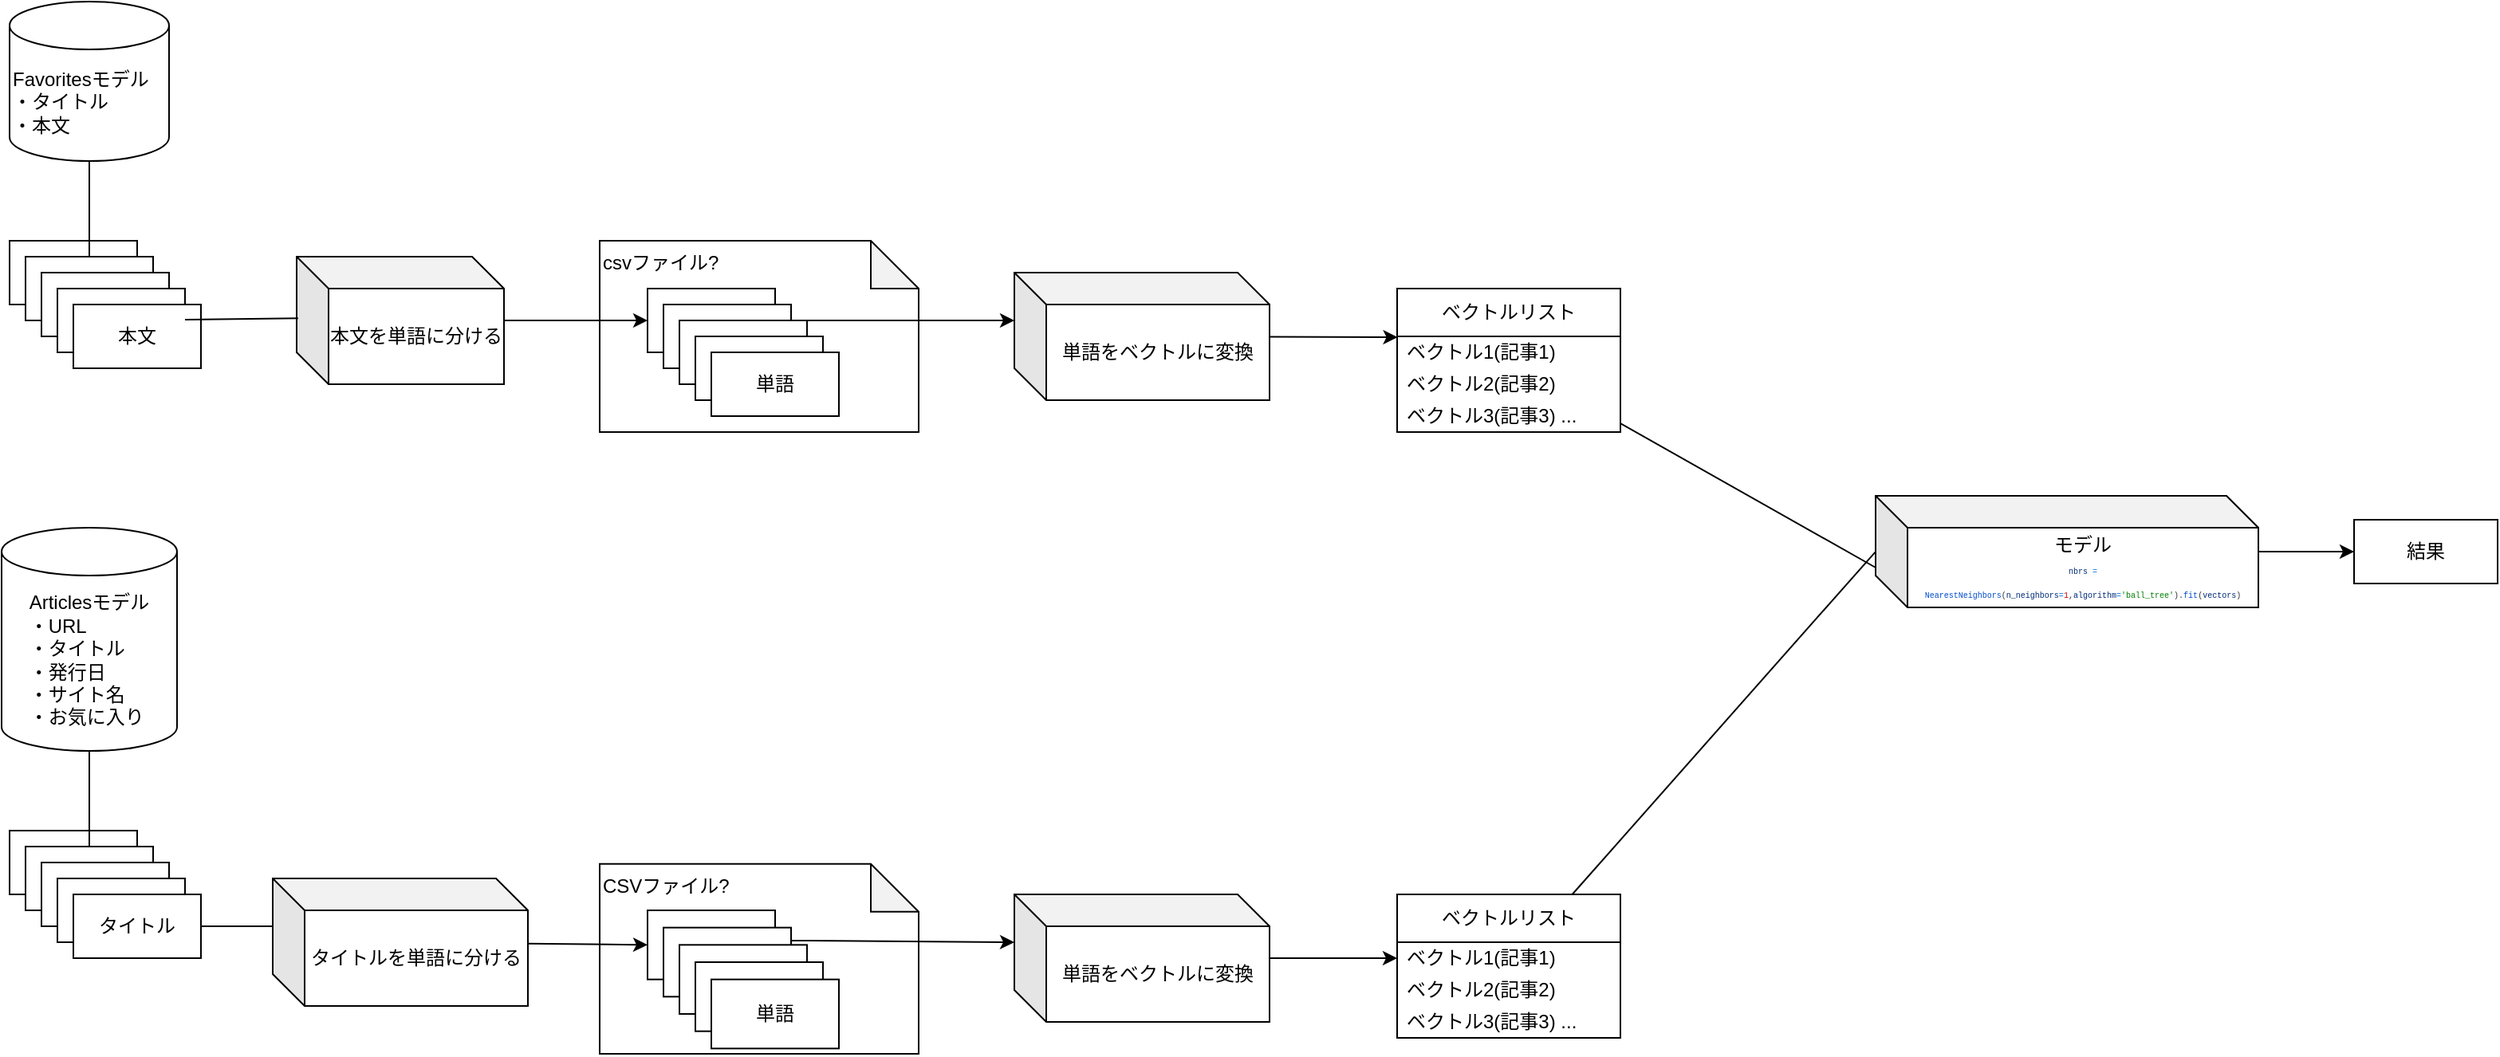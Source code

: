 <mxfile>
    <diagram id="BmTj1LnInvVcmn4ehkUF" name="フロー">
        <mxGraphModel dx="1166" dy="1822" grid="1" gridSize="10" guides="1" tooltips="1" connect="1" arrows="1" fold="1" page="1" pageScale="1" pageWidth="827" pageHeight="1169" math="0" shadow="0">
            <root>
                <mxCell id="0"/>
                <mxCell id="1" parent="0"/>
                <mxCell id="27" value="csvファイル?" style="shape=note;whiteSpace=wrap;html=1;backgroundOutline=1;darkOpacity=0.05;strokeColor=default;fillColor=#FFFFFF;align=left;verticalAlign=top;" parent="1" vertex="1">
                    <mxGeometry x="500" y="70" width="200" height="120" as="geometry"/>
                </mxCell>
                <mxCell id="2" value="Favoritesモデル&lt;br&gt;・タイトル&lt;br&gt;・本文" style="shape=cylinder3;whiteSpace=wrap;html=1;boundedLbl=1;backgroundOutline=1;size=15;align=left;" parent="1" vertex="1">
                    <mxGeometry x="130" y="-80" width="100" height="100" as="geometry"/>
                </mxCell>
                <mxCell id="9" value="" style="group" parent="1" vertex="1" connectable="0">
                    <mxGeometry x="130" y="70" width="160" height="100" as="geometry"/>
                </mxCell>
                <mxCell id="3" value="本文" style="rounded=0;whiteSpace=wrap;html=1;" parent="9" vertex="1">
                    <mxGeometry width="80" height="40" as="geometry"/>
                </mxCell>
                <mxCell id="5" value="本文" style="rounded=0;whiteSpace=wrap;html=1;" parent="9" vertex="1">
                    <mxGeometry x="10" y="10" width="80" height="40" as="geometry"/>
                </mxCell>
                <mxCell id="6" value="本文" style="rounded=0;whiteSpace=wrap;html=1;" parent="9" vertex="1">
                    <mxGeometry x="20" y="20" width="80" height="40" as="geometry"/>
                </mxCell>
                <mxCell id="7" value="本文" style="rounded=0;whiteSpace=wrap;html=1;" parent="9" vertex="1">
                    <mxGeometry x="30" y="30" width="80" height="40" as="geometry"/>
                </mxCell>
                <mxCell id="8" value="本文" style="rounded=0;whiteSpace=wrap;html=1;" parent="9" vertex="1">
                    <mxGeometry x="40" y="40" width="80" height="40" as="geometry"/>
                </mxCell>
                <mxCell id="21" style="edgeStyle=none;html=1;entryX=0.5;entryY=1;entryDx=0;entryDy=0;entryPerimeter=0;endArrow=none;endFill=0;" parent="1" source="5" target="2" edge="1">
                    <mxGeometry relative="1" as="geometry"/>
                </mxCell>
                <mxCell id="25" style="edgeStyle=none;html=1;entryX=0;entryY=0.5;entryDx=0;entryDy=0;endArrow=classic;endFill=1;" parent="1" source="22" target="97" edge="1">
                    <mxGeometry relative="1" as="geometry">
                        <mxPoint x="525" y="120" as="targetPoint"/>
                    </mxGeometry>
                </mxCell>
                <mxCell id="22" value="本文を単語に分ける" style="shape=cube;whiteSpace=wrap;html=1;boundedLbl=1;backgroundOutline=1;darkOpacity=0.05;darkOpacity2=0.1;strokeColor=default;fillColor=#FFFFFF;" parent="1" vertex="1">
                    <mxGeometry x="310" y="80" width="130" height="80" as="geometry"/>
                </mxCell>
                <mxCell id="24" style="edgeStyle=none;html=1;endArrow=none;endFill=0;entryX=0.007;entryY=0.483;entryDx=0;entryDy=0;entryPerimeter=0;" parent="1" source="7" target="22" edge="1">
                    <mxGeometry relative="1" as="geometry">
                        <mxPoint x="270" y="120" as="targetPoint"/>
                    </mxGeometry>
                </mxCell>
                <mxCell id="52" style="edgeStyle=none;html=1;entryX=0;entryY=0;entryDx=0;entryDy=30;entryPerimeter=0;endArrow=classic;endFill=1;exitX=1;exitY=0;exitDx=0;exitDy=0;" parent="1" source="99" target="51" edge="1">
                    <mxGeometry relative="1" as="geometry">
                        <mxPoint x="665" y="120" as="sourcePoint"/>
                    </mxGeometry>
                </mxCell>
                <mxCell id="109" style="edgeStyle=none;html=1;entryX=0;entryY=0;entryDx=0;entryDy=45;entryPerimeter=0;endArrow=none;endFill=0;" parent="1" source="47" target="108" edge="1">
                    <mxGeometry relative="1" as="geometry"/>
                </mxCell>
                <mxCell id="47" value="ベクトルリスト" style="swimlane;fontStyle=0;childLayout=stackLayout;horizontal=1;startSize=30;horizontalStack=0;resizeParent=1;resizeParentMax=0;resizeLast=0;collapsible=1;marginBottom=0;whiteSpace=wrap;html=1;strokeColor=default;fillColor=#FFFFFF;" parent="1" vertex="1">
                    <mxGeometry x="1000" y="100" width="140" height="90" as="geometry"/>
                </mxCell>
                <mxCell id="48" value="ベクトル1(記事1)" style="text;strokeColor=none;fillColor=none;align=left;verticalAlign=middle;spacingLeft=4;spacingRight=4;overflow=hidden;points=[[0,0.5],[1,0.5]];portConstraint=eastwest;rotatable=0;whiteSpace=wrap;html=1;" parent="47" vertex="1">
                    <mxGeometry y="30" width="140" height="20" as="geometry"/>
                </mxCell>
                <mxCell id="49" value="ベクトル2(記事2)" style="text;strokeColor=none;fillColor=none;align=left;verticalAlign=middle;spacingLeft=4;spacingRight=4;overflow=hidden;points=[[0,0.5],[1,0.5]];portConstraint=eastwest;rotatable=0;whiteSpace=wrap;html=1;" parent="47" vertex="1">
                    <mxGeometry y="50" width="140" height="20" as="geometry"/>
                </mxCell>
                <mxCell id="50" value="ベクトル3(記事3) ..." style="text;strokeColor=none;fillColor=none;align=left;verticalAlign=middle;spacingLeft=4;spacingRight=4;overflow=hidden;points=[[0,0.5],[1,0.5]];portConstraint=eastwest;rotatable=0;whiteSpace=wrap;html=1;" parent="47" vertex="1">
                    <mxGeometry y="70" width="140" height="20" as="geometry"/>
                </mxCell>
                <mxCell id="53" style="edgeStyle=none;html=1;entryX=0.002;entryY=0.026;entryDx=0;entryDy=0;entryPerimeter=0;endArrow=classic;endFill=1;" parent="1" source="51" target="48" edge="1">
                    <mxGeometry relative="1" as="geometry"/>
                </mxCell>
                <mxCell id="51" value="単語をベクトルに変換" style="shape=cube;whiteSpace=wrap;html=1;boundedLbl=1;backgroundOutline=1;darkOpacity=0.05;darkOpacity2=0.1;strokeColor=default;fillColor=#FFFFFF;" parent="1" vertex="1">
                    <mxGeometry x="760" y="90" width="160" height="80" as="geometry"/>
                </mxCell>
                <mxCell id="55" value="Articlesモデル&lt;br style=&quot;border-color: var(--border-color);&quot;&gt;&lt;div style=&quot;text-align: left;&quot;&gt;&lt;span style=&quot;background-color: initial;&quot;&gt;・URL&lt;/span&gt;&lt;/div&gt;&lt;div style=&quot;text-align: left;&quot;&gt;&lt;span style=&quot;background-color: initial;&quot;&gt;・タイトル&lt;/span&gt;&lt;/div&gt;&lt;div style=&quot;text-align: left;&quot;&gt;&lt;span style=&quot;background-color: initial;&quot;&gt;・発行日&lt;/span&gt;&lt;/div&gt;&lt;div style=&quot;text-align: left;&quot;&gt;&lt;span style=&quot;background-color: initial;&quot;&gt;・サイト名&lt;/span&gt;&lt;/div&gt;&lt;div style=&quot;text-align: left;&quot;&gt;&lt;span style=&quot;background-color: initial;&quot;&gt;・お気に入り&lt;/span&gt;&lt;/div&gt;" style="shape=cylinder3;whiteSpace=wrap;html=1;boundedLbl=1;backgroundOutline=1;size=15;strokeColor=default;fillColor=#FFFFFF;" parent="1" vertex="1">
                    <mxGeometry x="125" y="250" width="110" height="140" as="geometry"/>
                </mxCell>
                <mxCell id="56" value="タイトル" style="rounded=0;whiteSpace=wrap;html=1;strokeColor=default;fillColor=#FFFFFF;" parent="1" vertex="1">
                    <mxGeometry x="130" y="440" width="80" height="40" as="geometry"/>
                </mxCell>
                <mxCell id="62" style="edgeStyle=none;html=1;entryX=0.5;entryY=1;entryDx=0;entryDy=0;entryPerimeter=0;endArrow=none;endFill=0;" parent="1" source="57" target="55" edge="1">
                    <mxGeometry relative="1" as="geometry"/>
                </mxCell>
                <mxCell id="57" value="タイトル" style="rounded=0;whiteSpace=wrap;html=1;strokeColor=default;fillColor=#FFFFFF;" parent="1" vertex="1">
                    <mxGeometry x="140" y="450" width="80" height="40" as="geometry"/>
                </mxCell>
                <mxCell id="59" value="タイトル" style="rounded=0;whiteSpace=wrap;html=1;strokeColor=default;fillColor=#FFFFFF;" parent="1" vertex="1">
                    <mxGeometry x="150" y="460" width="80" height="40" as="geometry"/>
                </mxCell>
                <mxCell id="60" value="タイトル" style="rounded=0;whiteSpace=wrap;html=1;strokeColor=default;fillColor=#FFFFFF;" parent="1" vertex="1">
                    <mxGeometry x="160" y="470" width="80" height="40" as="geometry"/>
                </mxCell>
                <mxCell id="91" style="edgeStyle=none;html=1;entryX=0;entryY=0;entryDx=0;entryDy=30;entryPerimeter=0;endArrow=none;endFill=0;" parent="1" source="61" target="63" edge="1">
                    <mxGeometry relative="1" as="geometry"/>
                </mxCell>
                <mxCell id="61" value="タイトル" style="rounded=0;whiteSpace=wrap;html=1;strokeColor=default;fillColor=#FFFFFF;" parent="1" vertex="1">
                    <mxGeometry x="170" y="480" width="80" height="40" as="geometry"/>
                </mxCell>
                <mxCell id="63" value="タイトルを単語に分ける" style="shape=cube;whiteSpace=wrap;html=1;boundedLbl=1;backgroundOutline=1;darkOpacity=0.05;darkOpacity2=0.1;strokeColor=default;fillColor=#FFFFFF;" parent="1" vertex="1">
                    <mxGeometry x="295" y="470" width="160" height="80" as="geometry"/>
                </mxCell>
                <mxCell id="96" style="edgeStyle=none;html=1;entryX=0;entryY=0.5;entryDx=0;entryDy=0;endArrow=classic;endFill=1;" parent="1" source="85" target="87" edge="1">
                    <mxGeometry relative="1" as="geometry"/>
                </mxCell>
                <mxCell id="85" value="単語をベクトルに変換" style="shape=cube;whiteSpace=wrap;html=1;boundedLbl=1;backgroundOutline=1;darkOpacity=0.05;darkOpacity2=0.1;strokeColor=default;fillColor=#FFFFFF;" parent="1" vertex="1">
                    <mxGeometry x="760" y="480" width="160" height="80" as="geometry"/>
                </mxCell>
                <mxCell id="110" style="edgeStyle=none;html=1;entryX=-0.001;entryY=0.504;entryDx=0;entryDy=0;entryPerimeter=0;endArrow=none;endFill=0;" parent="1" source="86" target="108" edge="1">
                    <mxGeometry relative="1" as="geometry"/>
                </mxCell>
                <mxCell id="86" value="ベクトルリスト" style="swimlane;fontStyle=0;childLayout=stackLayout;horizontal=1;startSize=30;horizontalStack=0;resizeParent=1;resizeParentMax=0;resizeLast=0;collapsible=1;marginBottom=0;whiteSpace=wrap;html=1;strokeColor=default;fillColor=#FFFFFF;" parent="1" vertex="1">
                    <mxGeometry x="1000" y="480" width="140" height="90" as="geometry"/>
                </mxCell>
                <mxCell id="87" value="ベクトル1(記事1)" style="text;strokeColor=none;fillColor=none;align=left;verticalAlign=middle;spacingLeft=4;spacingRight=4;overflow=hidden;points=[[0,0.5],[1,0.5]];portConstraint=eastwest;rotatable=0;whiteSpace=wrap;html=1;" parent="86" vertex="1">
                    <mxGeometry y="30" width="140" height="20" as="geometry"/>
                </mxCell>
                <mxCell id="88" value="ベクトル2(記事2)" style="text;strokeColor=none;fillColor=none;align=left;verticalAlign=middle;spacingLeft=4;spacingRight=4;overflow=hidden;points=[[0,0.5],[1,0.5]];portConstraint=eastwest;rotatable=0;whiteSpace=wrap;html=1;" parent="86" vertex="1">
                    <mxGeometry y="50" width="140" height="20" as="geometry"/>
                </mxCell>
                <mxCell id="89" value="ベクトル3(記事3) ..." style="text;strokeColor=none;fillColor=none;align=left;verticalAlign=middle;spacingLeft=4;spacingRight=4;overflow=hidden;points=[[0,0.5],[1,0.5]];portConstraint=eastwest;rotatable=0;whiteSpace=wrap;html=1;" parent="86" vertex="1">
                    <mxGeometry y="70" width="140" height="20" as="geometry"/>
                </mxCell>
                <mxCell id="90" value="" style="group" parent="1" vertex="1" connectable="0">
                    <mxGeometry x="500" y="450" width="200" height="130" as="geometry"/>
                </mxCell>
                <mxCell id="64" value="CSVファイル?" style="shape=note;whiteSpace=wrap;html=1;backgroundOutline=1;darkOpacity=0.05;strokeColor=default;fillColor=#FFFFFF;align=left;verticalAlign=top;" parent="90" vertex="1">
                    <mxGeometry y="10.833" width="200" height="119.167" as="geometry"/>
                </mxCell>
                <mxCell id="102" value="タイトル" style="rounded=0;whiteSpace=wrap;html=1;strokeColor=default;fillColor=#FFFFFF;" parent="90" vertex="1">
                    <mxGeometry x="30" y="40.003" width="80" height="43.333" as="geometry"/>
                </mxCell>
                <mxCell id="103" value="タイトル" style="rounded=0;whiteSpace=wrap;html=1;strokeColor=default;fillColor=#FFFFFF;" parent="90" vertex="1">
                    <mxGeometry x="40" y="50.837" width="80" height="43.333" as="geometry"/>
                </mxCell>
                <mxCell id="104" value="タイトル" style="rounded=0;whiteSpace=wrap;html=1;strokeColor=default;fillColor=#FFFFFF;" parent="90" vertex="1">
                    <mxGeometry x="50" y="61.67" width="80" height="43.333" as="geometry"/>
                </mxCell>
                <mxCell id="105" value="タイトル" style="rounded=0;whiteSpace=wrap;html=1;strokeColor=default;fillColor=#FFFFFF;" parent="90" vertex="1">
                    <mxGeometry x="60" y="72.503" width="80" height="43.333" as="geometry"/>
                </mxCell>
                <mxCell id="106" value="単語" style="rounded=0;whiteSpace=wrap;html=1;strokeColor=default;fillColor=#FFFFFF;" parent="90" vertex="1">
                    <mxGeometry x="70" y="83.337" width="80" height="43.333" as="geometry"/>
                </mxCell>
                <mxCell id="92" style="edgeStyle=none;html=1;entryX=0;entryY=0.5;entryDx=0;entryDy=0;endArrow=classic;endFill=1;" parent="1" source="63" target="102" edge="1">
                    <mxGeometry relative="1" as="geometry">
                        <mxPoint x="525.0" y="507.5" as="targetPoint"/>
                    </mxGeometry>
                </mxCell>
                <mxCell id="95" style="edgeStyle=none;html=1;entryX=0;entryY=0;entryDx=0;entryDy=30;entryPerimeter=0;endArrow=classic;endFill=1;exitX=1.001;exitY=0.187;exitDx=0;exitDy=0;exitPerimeter=0;" parent="1" source="103" target="85" edge="1">
                    <mxGeometry relative="1" as="geometry">
                        <mxPoint x="665" y="508.021" as="sourcePoint"/>
                    </mxGeometry>
                </mxCell>
                <mxCell id="97" value="本文" style="rounded=0;whiteSpace=wrap;html=1;" parent="1" vertex="1">
                    <mxGeometry x="530" y="100" width="80" height="40" as="geometry"/>
                </mxCell>
                <mxCell id="98" value="本文" style="rounded=0;whiteSpace=wrap;html=1;" parent="1" vertex="1">
                    <mxGeometry x="540" y="110" width="80" height="40" as="geometry"/>
                </mxCell>
                <mxCell id="99" value="本文" style="rounded=0;whiteSpace=wrap;html=1;" parent="1" vertex="1">
                    <mxGeometry x="550" y="120" width="80" height="40" as="geometry"/>
                </mxCell>
                <mxCell id="100" value="本文" style="rounded=0;whiteSpace=wrap;html=1;" parent="1" vertex="1">
                    <mxGeometry x="560" y="130" width="80" height="40" as="geometry"/>
                </mxCell>
                <mxCell id="101" value="単語" style="rounded=0;whiteSpace=wrap;html=1;" parent="1" vertex="1">
                    <mxGeometry x="570" y="140" width="80" height="40" as="geometry"/>
                </mxCell>
                <mxCell id="112" style="edgeStyle=none;html=1;entryX=0;entryY=0.5;entryDx=0;entryDy=0;endArrow=none;endFill=0;" parent="1" source="108" target="111" edge="1">
                    <mxGeometry relative="1" as="geometry"/>
                </mxCell>
                <mxCell id="108" value="モデル&lt;br&gt;&lt;font style=&quot;font-size: 5px;&quot;&gt;&lt;span style=&quot;margin: 0px; padding: 0px; border: 0px; outline: 0px; vertical-align: baseline; font-family: Monaco, MonacoRegular, &amp;quot;Courier New&amp;quot;, monospace; height: inherit; text-align: left; background-color: rgb(253, 253, 253); line-height: inherit !important; color: rgb(0, 45, 122) !important;&quot; class=&quot;crayon-v&quot;&gt;nbrs&lt;/span&gt;&lt;span style=&quot;margin: 0px; padding: 0px; border: 0px; outline: 0px; vertical-align: baseline; font-family: Monaco, MonacoRegular, &amp;quot;Courier New&amp;quot;, monospace; height: inherit; text-align: left; background-color: rgb(253, 253, 253); line-height: inherit !important; color: rgb(0, 111, 224) !important;&quot; class=&quot;crayon-h&quot;&gt; &lt;/span&gt;&lt;span style=&quot;margin: 0px; padding: 0px; border: 0px; outline: 0px; vertical-align: baseline; font-family: Monaco, MonacoRegular, &amp;quot;Courier New&amp;quot;, monospace; height: inherit; text-align: left; background-color: rgb(253, 253, 253); line-height: inherit !important; color: rgb(0, 111, 224) !important;&quot; class=&quot;crayon-o&quot;&gt;=&lt;/span&gt;&lt;span style=&quot;margin: 0px; padding: 0px; border: 0px; outline: 0px; vertical-align: baseline; font-family: Monaco, MonacoRegular, &amp;quot;Courier New&amp;quot;, monospace; height: inherit; text-align: left; background-color: rgb(253, 253, 253); line-height: inherit !important; color: rgb(0, 111, 224) !important;&quot; class=&quot;crayon-h&quot;&gt; &lt;/span&gt;&lt;span style=&quot;margin: 0px; padding: 0px; border: 0px; outline: 0px; vertical-align: baseline; font-family: Monaco, MonacoRegular, &amp;quot;Courier New&amp;quot;, monospace; height: inherit; text-align: left; background-color: rgb(253, 253, 253); line-height: inherit !important; color: rgb(0, 78, 208) !important;&quot; class=&quot;crayon-e&quot;&gt;NearestNeighbors&lt;/span&gt;&lt;span style=&quot;margin: 0px; padding: 0px; border: 0px; outline: 0px; vertical-align: baseline; font-family: Monaco, MonacoRegular, &amp;quot;Courier New&amp;quot;, monospace; height: inherit; text-align: left; background-color: rgb(253, 253, 253); line-height: inherit !important; color: rgb(51, 51, 51) !important;&quot; class=&quot;crayon-sy&quot;&gt;(&lt;/span&gt;&lt;span style=&quot;margin: 0px; padding: 0px; border: 0px; outline: 0px; vertical-align: baseline; font-family: Monaco, MonacoRegular, &amp;quot;Courier New&amp;quot;, monospace; height: inherit; text-align: left; background-color: rgb(253, 253, 253); line-height: inherit !important; color: rgb(0, 45, 122) !important;&quot; class=&quot;crayon-v&quot;&gt;n_neighbors&lt;/span&gt;&lt;span style=&quot;margin: 0px; padding: 0px; border: 0px; outline: 0px; vertical-align: baseline; font-family: Monaco, MonacoRegular, &amp;quot;Courier New&amp;quot;, monospace; height: inherit; text-align: left; background-color: rgb(253, 253, 253); line-height: inherit !important; color: rgb(0, 111, 224) !important;&quot; class=&quot;crayon-o&quot;&gt;=&lt;/span&gt;&lt;span style=&quot;margin: 0px; padding: 0px; border: 0px; outline: 0px; vertical-align: baseline; font-family: Monaco, MonacoRegular, &amp;quot;Courier New&amp;quot;, monospace; height: inherit; text-align: left; background-color: rgb(253, 253, 253); line-height: inherit !important; color: rgb(206, 0, 0) !important;&quot; class=&quot;crayon-cn&quot;&gt;1&lt;/span&gt;&lt;span style=&quot;margin: 0px; padding: 0px; border: 0px; outline: 0px; vertical-align: baseline; font-family: Monaco, MonacoRegular, &amp;quot;Courier New&amp;quot;, monospace; height: inherit; text-align: left; background-color: rgb(253, 253, 253); line-height: inherit !important; color: rgb(51, 51, 51) !important;&quot; class=&quot;crayon-sy&quot;&gt;,&lt;/span&gt;&lt;span style=&quot;margin: 0px; padding: 0px; border: 0px; outline: 0px; vertical-align: baseline; font-family: Monaco, MonacoRegular, &amp;quot;Courier New&amp;quot;, monospace; height: inherit; text-align: left; background-color: rgb(253, 253, 253); line-height: inherit !important; color: rgb(0, 45, 122) !important;&quot; class=&quot;crayon-v&quot;&gt;algorithm&lt;/span&gt;&lt;span style=&quot;margin: 0px; padding: 0px; border: 0px; outline: 0px; vertical-align: baseline; font-family: Monaco, MonacoRegular, &amp;quot;Courier New&amp;quot;, monospace; height: inherit; text-align: left; background-color: rgb(253, 253, 253); line-height: inherit !important; color: rgb(0, 111, 224) !important;&quot; class=&quot;crayon-o&quot;&gt;=&lt;/span&gt;&lt;span style=&quot;margin: 0px; padding: 0px; border: 0px; outline: 0px; vertical-align: baseline; font-family: Monaco, MonacoRegular, &amp;quot;Courier New&amp;quot;, monospace; height: inherit; text-align: left; background-color: rgb(253, 253, 253); line-height: inherit !important; color: rgb(0, 128, 0) !important;&quot; class=&quot;crayon-s&quot;&gt;'ball_tree'&lt;/span&gt;&lt;span style=&quot;margin: 0px; padding: 0px; border: 0px; outline: 0px; vertical-align: baseline; font-family: Monaco, MonacoRegular, &amp;quot;Courier New&amp;quot;, monospace; height: inherit; text-align: left; background-color: rgb(253, 253, 253); line-height: inherit !important; color: rgb(51, 51, 51) !important;&quot; class=&quot;crayon-sy&quot;&gt;)&lt;/span&gt;&lt;span style=&quot;margin: 0px; padding: 0px; border: 0px; outline: 0px; vertical-align: baseline; font-family: Monaco, MonacoRegular, &amp;quot;Courier New&amp;quot;, monospace; height: inherit; text-align: left; background-color: rgb(253, 253, 253); line-height: inherit !important; color: rgb(51, 51, 51) !important;&quot; class=&quot;crayon-sy&quot;&gt;.&lt;/span&gt;&lt;span style=&quot;margin: 0px; padding: 0px; border: 0px; outline: 0px; vertical-align: baseline; font-family: Monaco, MonacoRegular, &amp;quot;Courier New&amp;quot;, monospace; height: inherit; text-align: left; background-color: rgb(253, 253, 253); line-height: inherit !important; color: rgb(0, 78, 208) !important;&quot; class=&quot;crayon-e&quot;&gt;fit&lt;/span&gt;&lt;span style=&quot;margin: 0px; padding: 0px; border: 0px; outline: 0px; vertical-align: baseline; font-family: Monaco, MonacoRegular, &amp;quot;Courier New&amp;quot;, monospace; height: inherit; text-align: left; background-color: rgb(253, 253, 253); line-height: inherit !important; color: rgb(51, 51, 51) !important;&quot; class=&quot;crayon-sy&quot;&gt;(&lt;/span&gt;&lt;span style=&quot;margin: 0px; padding: 0px; border: 0px; outline: 0px; vertical-align: baseline; font-family: Monaco, MonacoRegular, &amp;quot;Courier New&amp;quot;, monospace; height: inherit; text-align: left; background-color: rgb(253, 253, 253); line-height: inherit !important; color: rgb(0, 45, 122) !important;&quot; class=&quot;crayon-v&quot;&gt;vectors&lt;/span&gt;&lt;span style=&quot;margin: 0px; padding: 0px; border: 0px; outline: 0px; vertical-align: baseline; font-family: Monaco, MonacoRegular, &amp;quot;Courier New&amp;quot;, monospace; height: inherit; text-align: left; background-color: rgb(253, 253, 253); line-height: inherit !important; color: rgb(51, 51, 51) !important;&quot; class=&quot;crayon-sy&quot;&gt;)&lt;/span&gt;&lt;/font&gt;" style="shape=cube;whiteSpace=wrap;html=1;boundedLbl=1;backgroundOutline=1;darkOpacity=0.05;darkOpacity2=0.1;" parent="1" vertex="1">
                    <mxGeometry x="1300" y="230" width="240" height="70" as="geometry"/>
                </mxCell>
                <mxCell id="113" value="" style="edgeStyle=none;html=1;endArrow=none;endFill=0;startArrow=classic;startFill=1;" parent="1" source="111" target="108" edge="1">
                    <mxGeometry relative="1" as="geometry"/>
                </mxCell>
                <mxCell id="111" value="結果" style="rounded=0;whiteSpace=wrap;html=1;" parent="1" vertex="1">
                    <mxGeometry x="1600" y="245" width="90" height="40" as="geometry"/>
                </mxCell>
            </root>
        </mxGraphModel>
    </diagram>
    <diagram id="Q64est99LQx6d0IfI6Tt" name="モデルの状態遷移">
        <mxGraphModel dx="2621" dy="1005" grid="1" gridSize="10" guides="1" tooltips="1" connect="1" arrows="1" fold="1" page="1" pageScale="1" pageWidth="827" pageHeight="1169" math="0" shadow="0">
            <root>
                <mxCell id="0"/>
                <mxCell id="1" parent="0"/>
                <mxCell id="9knInGy2BggexKBTYJp0-1" value="文章" style="shape=note;size=20;whiteSpace=wrap;html=1;align=center;verticalAlign=middle;" vertex="1" parent="1">
                    <mxGeometry x="-180" y="170" width="110" height="50" as="geometry"/>
                </mxCell>
                <mxCell id="9knInGy2BggexKBTYJp0-2" value="文章" style="shape=note;size=20;whiteSpace=wrap;html=1;align=center;verticalAlign=middle;" vertex="1" parent="1">
                    <mxGeometry x="-180" y="200" width="110" height="50" as="geometry"/>
                </mxCell>
                <mxCell id="9knInGy2BggexKBTYJp0-3" value="文章" style="shape=note;size=20;whiteSpace=wrap;html=1;align=center;verticalAlign=middle;" vertex="1" parent="1">
                    <mxGeometry x="-180" y="230" width="110" height="50" as="geometry"/>
                </mxCell>
                <mxCell id="9knInGy2BggexKBTYJp0-4" value="" style="shape=flexArrow;endArrow=classic;html=1;" edge="1" parent="1">
                    <mxGeometry width="50" height="50" relative="1" as="geometry">
                        <mxPoint x="-50" y="230" as="sourcePoint"/>
                        <mxPoint x="10" y="230" as="targetPoint"/>
                    </mxGeometry>
                </mxCell>
                <mxCell id="9knInGy2BggexKBTYJp0-5" value="ひとつの文章" style="shape=note;size=20;whiteSpace=wrap;html=1;" vertex="1" parent="1">
                    <mxGeometry x="30" y="170" width="100" height="110" as="geometry"/>
                </mxCell>
                <mxCell id="9knInGy2BggexKBTYJp0-6" value="" style="shape=flexArrow;endArrow=classic;html=1;" edge="1" parent="1">
                    <mxGeometry width="50" height="50" relative="1" as="geometry">
                        <mxPoint x="150" y="230" as="sourcePoint"/>
                        <mxPoint x="210" y="230" as="targetPoint"/>
                    </mxGeometry>
                </mxCell>
                <mxCell id="9knInGy2BggexKBTYJp0-7" value="単語リスト" style="swimlane;fontStyle=0;childLayout=stackLayout;horizontal=1;startSize=26;horizontalStack=0;resizeParent=1;resizeParentMax=0;resizeLast=0;collapsible=1;marginBottom=0;align=center;fontSize=14;" vertex="1" parent="1">
                    <mxGeometry x="240" y="170" width="160" height="120" as="geometry"/>
                </mxCell>
                <mxCell id="9knInGy2BggexKBTYJp0-8" value="単語" style="text;strokeColor=none;fillColor=none;spacingLeft=4;spacingRight=4;overflow=hidden;rotatable=0;points=[[0,0.5],[1,0.5]];portConstraint=eastwest;fontSize=12;" vertex="1" parent="9knInGy2BggexKBTYJp0-7">
                    <mxGeometry y="26" width="160" height="30" as="geometry"/>
                </mxCell>
                <mxCell id="9knInGy2BggexKBTYJp0-9" value="単語" style="text;strokeColor=none;fillColor=none;spacingLeft=4;spacingRight=4;overflow=hidden;rotatable=0;points=[[0,0.5],[1,0.5]];portConstraint=eastwest;fontSize=12;" vertex="1" parent="9knInGy2BggexKBTYJp0-7">
                    <mxGeometry y="56" width="160" height="30" as="geometry"/>
                </mxCell>
                <mxCell id="9knInGy2BggexKBTYJp0-10" value="単語" style="text;strokeColor=none;fillColor=none;spacingLeft=4;spacingRight=4;overflow=hidden;rotatable=0;points=[[0,0.5],[1,0.5]];portConstraint=eastwest;fontSize=12;" vertex="1" parent="9knInGy2BggexKBTYJp0-7">
                    <mxGeometry y="86" width="160" height="34" as="geometry"/>
                </mxCell>
                <mxCell id="9knInGy2BggexKBTYJp0-11" value="テキストファイル" style="shape=note;size=20;whiteSpace=wrap;html=1;verticalAlign=top;align=left;" vertex="1" parent="1">
                    <mxGeometry x="510" y="120" width="180" height="170" as="geometry"/>
                </mxCell>
                <mxCell id="9knInGy2BggexKBTYJp0-12" value="" style="shape=flexArrow;endArrow=classic;html=1;" edge="1" parent="1">
                    <mxGeometry width="50" height="50" relative="1" as="geometry">
                        <mxPoint x="420" y="230" as="sourcePoint"/>
                        <mxPoint x="480" y="230" as="targetPoint"/>
                    </mxGeometry>
                </mxCell>
                <mxCell id="9knInGy2BggexKBTYJp0-13" value="単語リスト" style="swimlane;fontStyle=0;childLayout=stackLayout;horizontal=1;startSize=26;horizontalStack=0;resizeParent=1;resizeParentMax=0;resizeLast=0;collapsible=1;marginBottom=0;align=center;fontSize=14;" vertex="1" parent="1">
                    <mxGeometry x="520" y="150" width="160" height="120" as="geometry"/>
                </mxCell>
                <mxCell id="9knInGy2BggexKBTYJp0-14" value="単語" style="text;strokeColor=none;fillColor=none;spacingLeft=4;spacingRight=4;overflow=hidden;rotatable=0;points=[[0,0.5],[1,0.5]];portConstraint=eastwest;fontSize=12;" vertex="1" parent="9knInGy2BggexKBTYJp0-13">
                    <mxGeometry y="26" width="160" height="30" as="geometry"/>
                </mxCell>
                <mxCell id="9knInGy2BggexKBTYJp0-15" value="単語" style="text;strokeColor=none;fillColor=none;spacingLeft=4;spacingRight=4;overflow=hidden;rotatable=0;points=[[0,0.5],[1,0.5]];portConstraint=eastwest;fontSize=12;" vertex="1" parent="9knInGy2BggexKBTYJp0-13">
                    <mxGeometry y="56" width="160" height="30" as="geometry"/>
                </mxCell>
                <mxCell id="9knInGy2BggexKBTYJp0-16" value="単語" style="text;strokeColor=none;fillColor=none;spacingLeft=4;spacingRight=4;overflow=hidden;rotatable=0;points=[[0,0.5],[1,0.5]];portConstraint=eastwest;fontSize=12;" vertex="1" parent="9knInGy2BggexKBTYJp0-13">
                    <mxGeometry y="86" width="160" height="34" as="geometry"/>
                </mxCell>
                <mxCell id="9knInGy2BggexKBTYJp0-17" value="" style="shape=flexArrow;endArrow=classic;html=1;" edge="1" parent="1">
                    <mxGeometry width="50" height="50" relative="1" as="geometry">
                        <mxPoint x="710" y="230" as="sourcePoint"/>
                        <mxPoint x="770" y="230" as="targetPoint"/>
                    </mxGeometry>
                </mxCell>
                <mxCell id="9knInGy2BggexKBTYJp0-18" value="" style="shape=flexArrow;endArrow=classic;html=1;fillColor=#FF9933;" edge="1" parent="1">
                    <mxGeometry width="50" height="50" relative="1" as="geometry">
                        <mxPoint x="800" y="255" as="sourcePoint"/>
                        <mxPoint x="850" y="205" as="targetPoint"/>
                    </mxGeometry>
                </mxCell>
                <mxCell id="9knInGy2BggexKBTYJp0-19" value="ベクトルモデル作成" style="text;html=1;strokeColor=none;fillColor=none;align=center;verticalAlign=middle;whiteSpace=wrap;rounded=0;" vertex="1" parent="1">
                    <mxGeometry x="780" y="170" width="110" height="30" as="geometry"/>
                </mxCell>
                <mxCell id="9knInGy2BggexKBTYJp0-20" value="" style="shape=flexArrow;endArrow=classic;html=1;" edge="1" parent="1">
                    <mxGeometry width="50" height="50" relative="1" as="geometry">
                        <mxPoint x="900" y="230" as="sourcePoint"/>
                        <mxPoint x="960" y="230" as="targetPoint"/>
                    </mxGeometry>
                </mxCell>
                <mxCell id="9knInGy2BggexKBTYJp0-21" value="モデルファイル" style="shape=note;size=20;whiteSpace=wrap;html=1;verticalAlign=top;align=left;" vertex="1" parent="1">
                    <mxGeometry x="980" y="120" width="180" height="170" as="geometry"/>
                </mxCell>
                <mxCell id="9knInGy2BggexKBTYJp0-22" value="" style="shape=flexArrow;endArrow=classic;html=1;fillColor=#FF9933;" edge="1" parent="1">
                    <mxGeometry width="50" height="50" relative="1" as="geometry">
                        <mxPoint x="1040" y="235" as="sourcePoint"/>
                        <mxPoint x="1090" y="185" as="targetPoint"/>
                    </mxGeometry>
                </mxCell>
                <mxCell id="9knInGy2BggexKBTYJp0-23" value="" style="rounded=0;whiteSpace=wrap;html=1;fillColor=none;" vertex="1" parent="1">
                    <mxGeometry x="-200" y="90" width="1380" height="220" as="geometry"/>
                </mxCell>
            </root>
        </mxGraphModel>
    </diagram>
</mxfile>